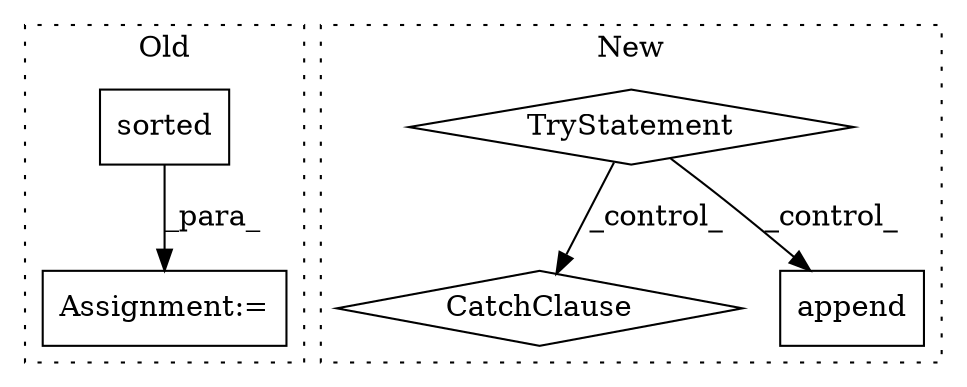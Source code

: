 digraph G {
subgraph cluster0 {
1 [label="sorted" a="32" s="250,392" l="18,-5" shape="box"];
4 [label="Assignment:=" a="7" s="249" l="1" shape="box"];
label = "Old";
style="dotted";
}
subgraph cluster1 {
2 [label="TryStatement" a="54" s="340" l="4" shape="diamond"];
3 [label="CatchClause" a="12" s="381,405" l="11,2" shape="diamond"];
5 [label="append" a="32" s="361,371" l="7,1" shape="box"];
label = "New";
style="dotted";
}
1 -> 4 [label="_para_"];
2 -> 3 [label="_control_"];
2 -> 5 [label="_control_"];
}